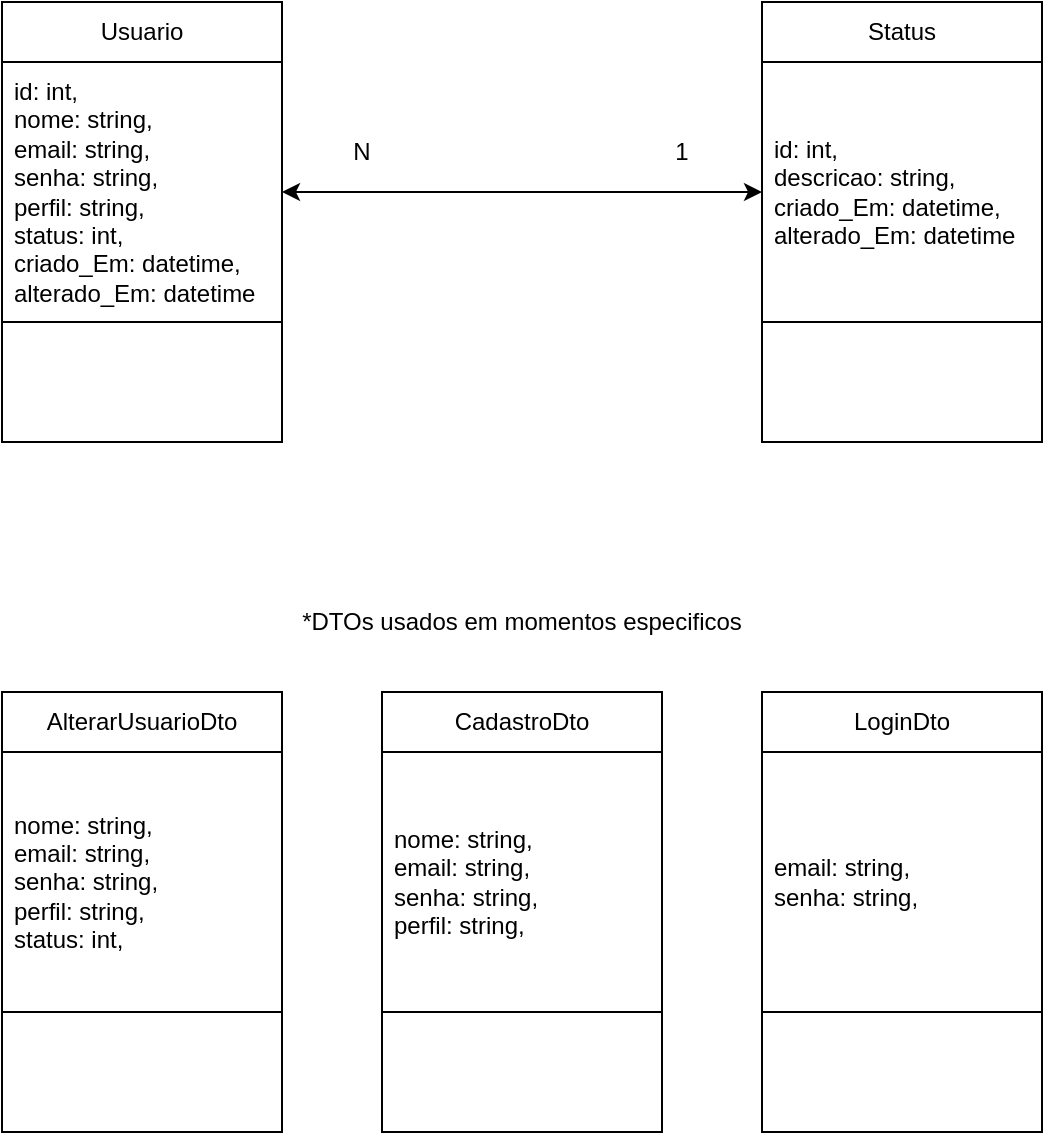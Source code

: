 <mxfile version="27.1.1">
  <diagram name="Página-1" id="qFlVLsqiQt7bUfeSuSrz">
    <mxGraphModel dx="866" dy="473" grid="1" gridSize="10" guides="1" tooltips="1" connect="1" arrows="1" fold="1" page="1" pageScale="1" pageWidth="827" pageHeight="1169" math="0" shadow="0">
      <root>
        <mxCell id="0" />
        <mxCell id="1" parent="0" />
        <mxCell id="DL6j5bqKDcMqdLovzyCH-32" value="Usuario" style="swimlane;fontStyle=0;childLayout=stackLayout;horizontal=1;startSize=30;horizontalStack=0;resizeParent=1;resizeParentMax=0;resizeLast=0;collapsible=1;marginBottom=0;whiteSpace=wrap;html=1;" vertex="1" parent="1">
          <mxGeometry x="100" y="495" width="140" height="220" as="geometry" />
        </mxCell>
        <mxCell id="DL6j5bqKDcMqdLovzyCH-34" value="&lt;div&gt;id: int,&lt;/div&gt;&lt;div&gt;nome: string,&lt;/div&gt;&lt;div&gt;email: string,&lt;/div&gt;&lt;div&gt;senha: string,&lt;/div&gt;&lt;div&gt;perfil: string,&lt;/div&gt;&lt;div&gt;status: int,&lt;/div&gt;&lt;div&gt;criado_Em: datetime,&lt;/div&gt;&lt;div&gt;alterado_Em: datetime&lt;/div&gt;" style="text;strokeColor=none;fillColor=none;align=left;verticalAlign=middle;spacingLeft=4;spacingRight=4;overflow=hidden;points=[[0,0.5],[1,0.5]];portConstraint=eastwest;rotatable=0;whiteSpace=wrap;html=1;" vertex="1" parent="DL6j5bqKDcMqdLovzyCH-32">
          <mxGeometry y="30" width="140" height="130" as="geometry" />
        </mxCell>
        <mxCell id="DL6j5bqKDcMqdLovzyCH-36" value="" style="rounded=0;whiteSpace=wrap;html=1;" vertex="1" parent="DL6j5bqKDcMqdLovzyCH-32">
          <mxGeometry y="160" width="140" height="60" as="geometry" />
        </mxCell>
        <mxCell id="DL6j5bqKDcMqdLovzyCH-37" value="Status" style="swimlane;fontStyle=0;childLayout=stackLayout;horizontal=1;startSize=30;horizontalStack=0;resizeParent=1;resizeParentMax=0;resizeLast=0;collapsible=1;marginBottom=0;whiteSpace=wrap;html=1;" vertex="1" parent="1">
          <mxGeometry x="480" y="495" width="140" height="220" as="geometry" />
        </mxCell>
        <mxCell id="DL6j5bqKDcMqdLovzyCH-38" value="&lt;div&gt;id: int,&lt;/div&gt;&lt;div&gt;descricao: string,&lt;/div&gt;&lt;div&gt;criado_Em: datetime,&lt;/div&gt;&lt;div&gt;alterado_Em: datetime&lt;/div&gt;" style="text;strokeColor=none;fillColor=none;align=left;verticalAlign=middle;spacingLeft=4;spacingRight=4;overflow=hidden;points=[[0,0.5],[1,0.5]];portConstraint=eastwest;rotatable=0;whiteSpace=wrap;html=1;" vertex="1" parent="DL6j5bqKDcMqdLovzyCH-37">
          <mxGeometry y="30" width="140" height="130" as="geometry" />
        </mxCell>
        <mxCell id="DL6j5bqKDcMqdLovzyCH-39" value="" style="rounded=0;whiteSpace=wrap;html=1;" vertex="1" parent="DL6j5bqKDcMqdLovzyCH-37">
          <mxGeometry y="160" width="140" height="60" as="geometry" />
        </mxCell>
        <mxCell id="DL6j5bqKDcMqdLovzyCH-40" value="LoginDto" style="swimlane;fontStyle=0;childLayout=stackLayout;horizontal=1;startSize=30;horizontalStack=0;resizeParent=1;resizeParentMax=0;resizeLast=0;collapsible=1;marginBottom=0;whiteSpace=wrap;html=1;" vertex="1" parent="1">
          <mxGeometry x="480" y="840" width="140" height="220" as="geometry" />
        </mxCell>
        <mxCell id="DL6j5bqKDcMqdLovzyCH-41" value="&lt;div&gt;email: string,&lt;/div&gt;&lt;div&gt;senha: string,&lt;/div&gt;" style="text;strokeColor=none;fillColor=none;align=left;verticalAlign=middle;spacingLeft=4;spacingRight=4;overflow=hidden;points=[[0,0.5],[1,0.5]];portConstraint=eastwest;rotatable=0;whiteSpace=wrap;html=1;" vertex="1" parent="DL6j5bqKDcMqdLovzyCH-40">
          <mxGeometry y="30" width="140" height="130" as="geometry" />
        </mxCell>
        <mxCell id="DL6j5bqKDcMqdLovzyCH-42" value="" style="rounded=0;whiteSpace=wrap;html=1;" vertex="1" parent="DL6j5bqKDcMqdLovzyCH-40">
          <mxGeometry y="160" width="140" height="60" as="geometry" />
        </mxCell>
        <mxCell id="DL6j5bqKDcMqdLovzyCH-43" value="CadastroDto" style="swimlane;fontStyle=0;childLayout=stackLayout;horizontal=1;startSize=30;horizontalStack=0;resizeParent=1;resizeParentMax=0;resizeLast=0;collapsible=1;marginBottom=0;whiteSpace=wrap;html=1;" vertex="1" parent="1">
          <mxGeometry x="290" y="840" width="140" height="220" as="geometry" />
        </mxCell>
        <mxCell id="DL6j5bqKDcMqdLovzyCH-44" value="&lt;div&gt;nome: string,&lt;/div&gt;&lt;div&gt;email: string,&lt;br&gt;&lt;span style=&quot;background-color: transparent; color: light-dark(rgb(0, 0, 0), rgb(255, 255, 255));&quot;&gt;senha: string,&lt;/span&gt;&lt;/div&gt;&lt;div&gt;perfil: string,&lt;/div&gt;" style="text;strokeColor=none;fillColor=none;align=left;verticalAlign=middle;spacingLeft=4;spacingRight=4;overflow=hidden;points=[[0,0.5],[1,0.5]];portConstraint=eastwest;rotatable=0;whiteSpace=wrap;html=1;" vertex="1" parent="DL6j5bqKDcMqdLovzyCH-43">
          <mxGeometry y="30" width="140" height="130" as="geometry" />
        </mxCell>
        <mxCell id="DL6j5bqKDcMqdLovzyCH-45" value="" style="rounded=0;whiteSpace=wrap;html=1;" vertex="1" parent="DL6j5bqKDcMqdLovzyCH-43">
          <mxGeometry y="160" width="140" height="60" as="geometry" />
        </mxCell>
        <mxCell id="DL6j5bqKDcMqdLovzyCH-46" value="AlterarUsuarioDto" style="swimlane;fontStyle=0;childLayout=stackLayout;horizontal=1;startSize=30;horizontalStack=0;resizeParent=1;resizeParentMax=0;resizeLast=0;collapsible=1;marginBottom=0;whiteSpace=wrap;html=1;" vertex="1" parent="1">
          <mxGeometry x="100" y="840" width="140" height="220" as="geometry" />
        </mxCell>
        <mxCell id="DL6j5bqKDcMqdLovzyCH-47" value="&lt;div&gt;nome: string,&lt;/div&gt;&lt;div&gt;email: string,&lt;/div&gt;&lt;div&gt;senha: string,&lt;/div&gt;&lt;div&gt;perfil: string,&lt;br&gt;&lt;span style=&quot;background-color: transparent; color: light-dark(rgb(0, 0, 0), rgb(255, 255, 255));&quot;&gt;status: int,&lt;/span&gt;&lt;/div&gt;" style="text;strokeColor=none;fillColor=none;align=left;verticalAlign=middle;spacingLeft=4;spacingRight=4;overflow=hidden;points=[[0,0.5],[1,0.5]];portConstraint=eastwest;rotatable=0;whiteSpace=wrap;html=1;" vertex="1" parent="DL6j5bqKDcMqdLovzyCH-46">
          <mxGeometry y="30" width="140" height="130" as="geometry" />
        </mxCell>
        <mxCell id="DL6j5bqKDcMqdLovzyCH-48" value="" style="rounded=0;whiteSpace=wrap;html=1;" vertex="1" parent="DL6j5bqKDcMqdLovzyCH-46">
          <mxGeometry y="160" width="140" height="60" as="geometry" />
        </mxCell>
        <mxCell id="DL6j5bqKDcMqdLovzyCH-49" style="edgeStyle=orthogonalEdgeStyle;rounded=0;orthogonalLoop=1;jettySize=auto;html=1;exitX=1;exitY=0.5;exitDx=0;exitDy=0;entryX=0;entryY=0.5;entryDx=0;entryDy=0;startArrow=classic;startFill=1;" edge="1" parent="1" source="DL6j5bqKDcMqdLovzyCH-34" target="DL6j5bqKDcMqdLovzyCH-38">
          <mxGeometry relative="1" as="geometry" />
        </mxCell>
        <mxCell id="DL6j5bqKDcMqdLovzyCH-50" value="1" style="text;html=1;align=center;verticalAlign=middle;whiteSpace=wrap;rounded=0;" vertex="1" parent="1">
          <mxGeometry x="410" y="555" width="60" height="30" as="geometry" />
        </mxCell>
        <mxCell id="DL6j5bqKDcMqdLovzyCH-51" value="N" style="text;html=1;align=center;verticalAlign=middle;whiteSpace=wrap;rounded=0;" vertex="1" parent="1">
          <mxGeometry x="250" y="555" width="60" height="30" as="geometry" />
        </mxCell>
        <mxCell id="DL6j5bqKDcMqdLovzyCH-52" value="*DTOs usados em momentos especificos" style="text;html=1;align=center;verticalAlign=middle;whiteSpace=wrap;rounded=0;" vertex="1" parent="1">
          <mxGeometry x="240" y="790" width="240" height="30" as="geometry" />
        </mxCell>
      </root>
    </mxGraphModel>
  </diagram>
</mxfile>

